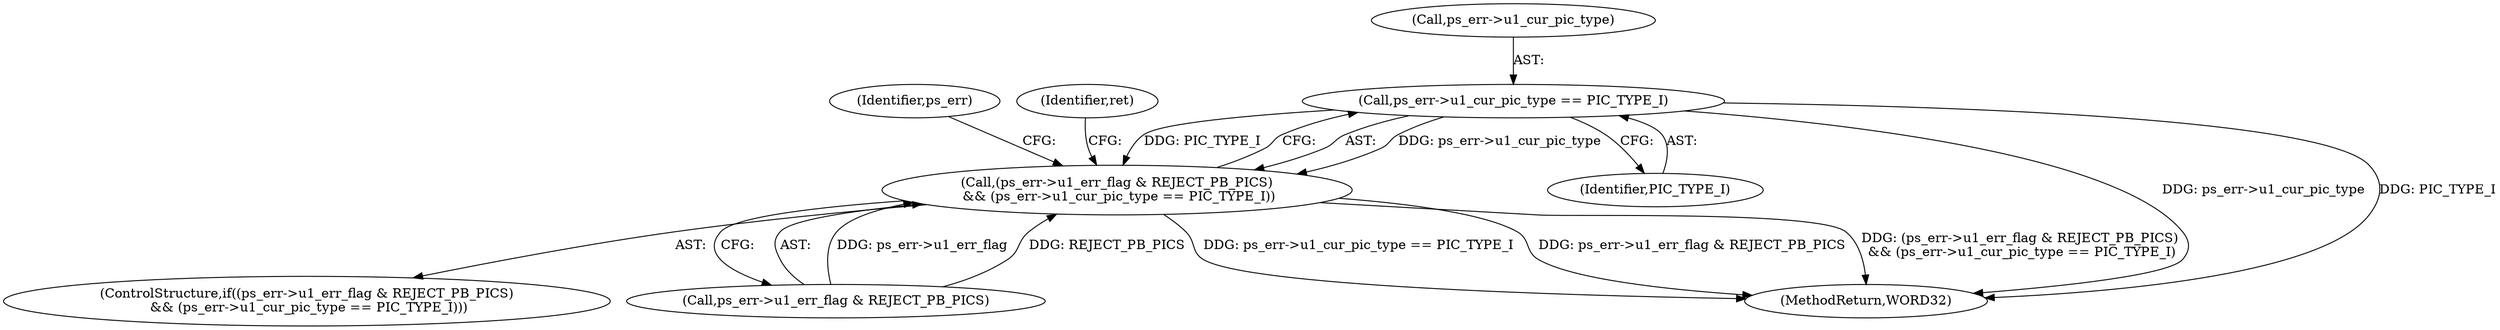 digraph "0_Android_e629194c62a9a129ce378e08cb1059a8a53f1795_1@pointer" {
"1002557" [label="(Call,ps_err->u1_cur_pic_type == PIC_TYPE_I)"];
"1002551" [label="(Call,(ps_err->u1_err_flag & REJECT_PB_PICS)\n && (ps_err->u1_cur_pic_type == PIC_TYPE_I))"];
"1002561" [label="(Identifier,PIC_TYPE_I)"];
"1002570" [label="(MethodReturn,WORD32)"];
"1002557" [label="(Call,ps_err->u1_cur_pic_type == PIC_TYPE_I)"];
"1002558" [label="(Call,ps_err->u1_cur_pic_type)"];
"1002551" [label="(Call,(ps_err->u1_err_flag & REJECT_PB_PICS)\n && (ps_err->u1_cur_pic_type == PIC_TYPE_I))"];
"1002565" [label="(Identifier,ps_err)"];
"1002550" [label="(ControlStructure,if((ps_err->u1_err_flag & REJECT_PB_PICS)\n && (ps_err->u1_cur_pic_type == PIC_TYPE_I)))"];
"1002552" [label="(Call,ps_err->u1_err_flag & REJECT_PB_PICS)"];
"1002569" [label="(Identifier,ret)"];
"1002557" -> "1002551"  [label="AST: "];
"1002557" -> "1002561"  [label="CFG: "];
"1002558" -> "1002557"  [label="AST: "];
"1002561" -> "1002557"  [label="AST: "];
"1002551" -> "1002557"  [label="CFG: "];
"1002557" -> "1002570"  [label="DDG: ps_err->u1_cur_pic_type"];
"1002557" -> "1002570"  [label="DDG: PIC_TYPE_I"];
"1002557" -> "1002551"  [label="DDG: ps_err->u1_cur_pic_type"];
"1002557" -> "1002551"  [label="DDG: PIC_TYPE_I"];
"1002551" -> "1002550"  [label="AST: "];
"1002551" -> "1002552"  [label="CFG: "];
"1002552" -> "1002551"  [label="AST: "];
"1002565" -> "1002551"  [label="CFG: "];
"1002569" -> "1002551"  [label="CFG: "];
"1002551" -> "1002570"  [label="DDG: ps_err->u1_err_flag & REJECT_PB_PICS"];
"1002551" -> "1002570"  [label="DDG: (ps_err->u1_err_flag & REJECT_PB_PICS)\n && (ps_err->u1_cur_pic_type == PIC_TYPE_I)"];
"1002551" -> "1002570"  [label="DDG: ps_err->u1_cur_pic_type == PIC_TYPE_I"];
"1002552" -> "1002551"  [label="DDG: ps_err->u1_err_flag"];
"1002552" -> "1002551"  [label="DDG: REJECT_PB_PICS"];
}
